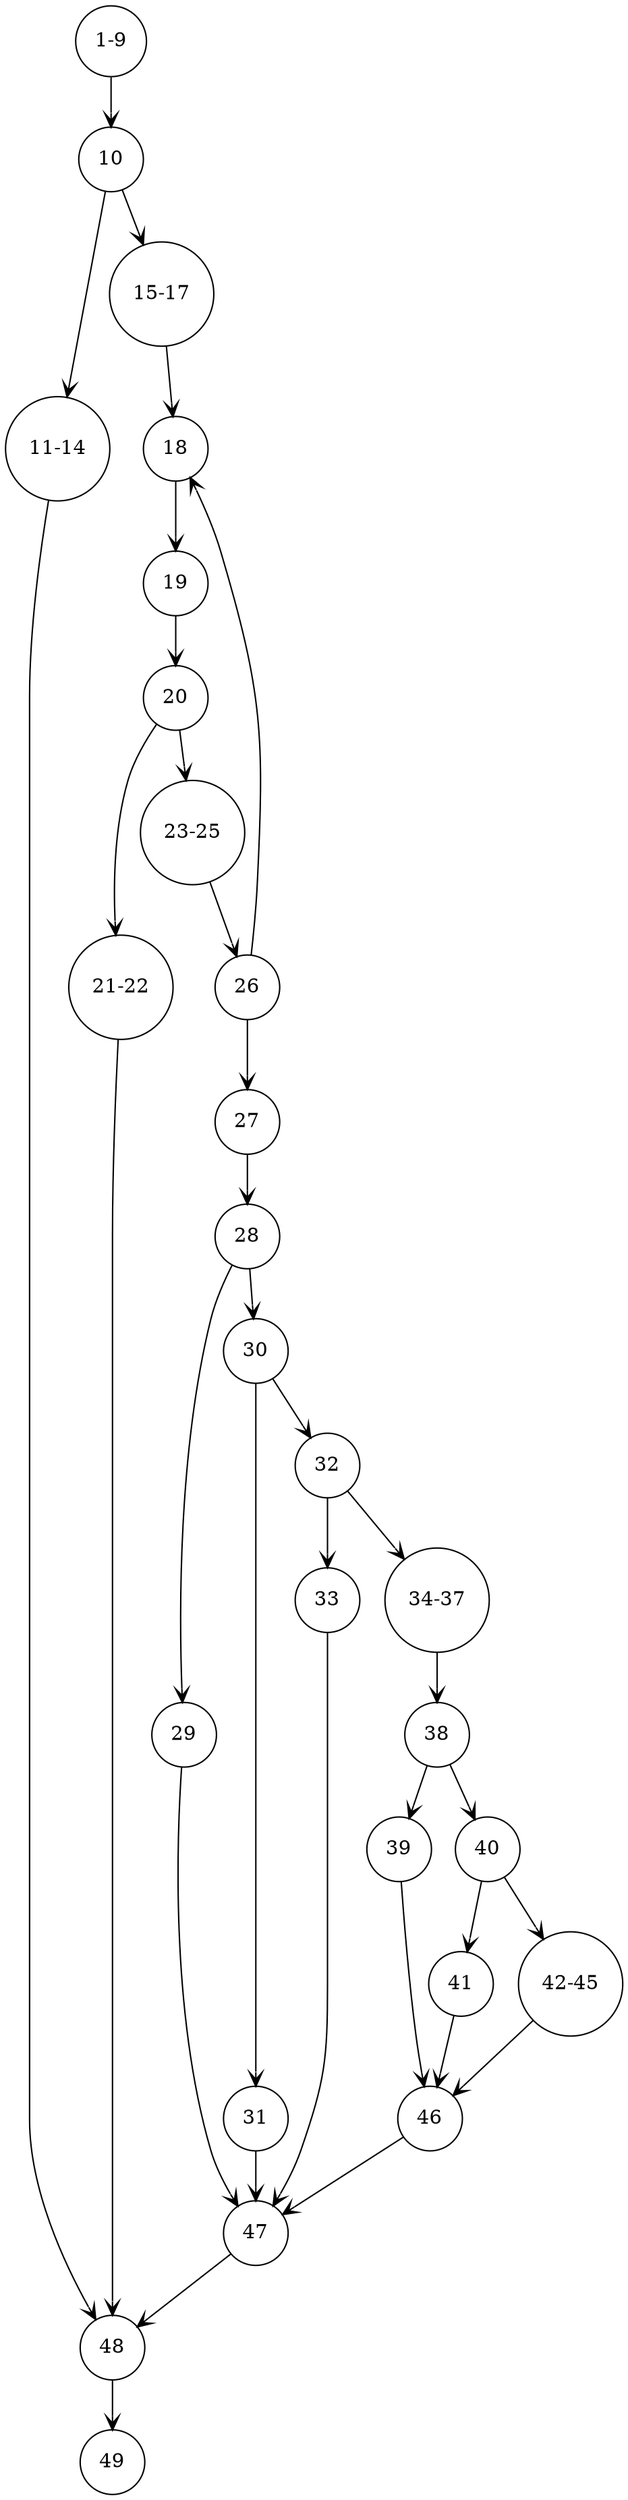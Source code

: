 digraph CFG {
	node [shape=circle];
	edge [arrowhead=vee,arrowtail=dot];
	
	"1-9" -> 10;
	10 -> "11-14";
	"11-14" -> 48;

	10 -> "15-17";
	"15-17" -> 18;
	18 -> 19;
	19 -> 20;
	20 -> "21-22";
	20 -> "23-25";
	"23-25" -> 26;
	26 -> 18;
	"21-22" -> 48;

	26 -> 27;
	27 -> 28;
	28 -> 29;
	28 -> 30;
	30 -> 31;
	30 -> 32;
	32 -> 33;
	32 -> "34-37";
	33 -> 47;
	"34-37" -> 38;
	38 -> 39;
	38 -> 40;
	39 -> 46;
	40 -> 41;
	41 -> 46;
	40 -> "42-45";
	"42-45" -> 46;
	46 -> 47;

	29 -> 47;
	31 -> 47;
	47 -> 48;
	48 -> 49;
}
